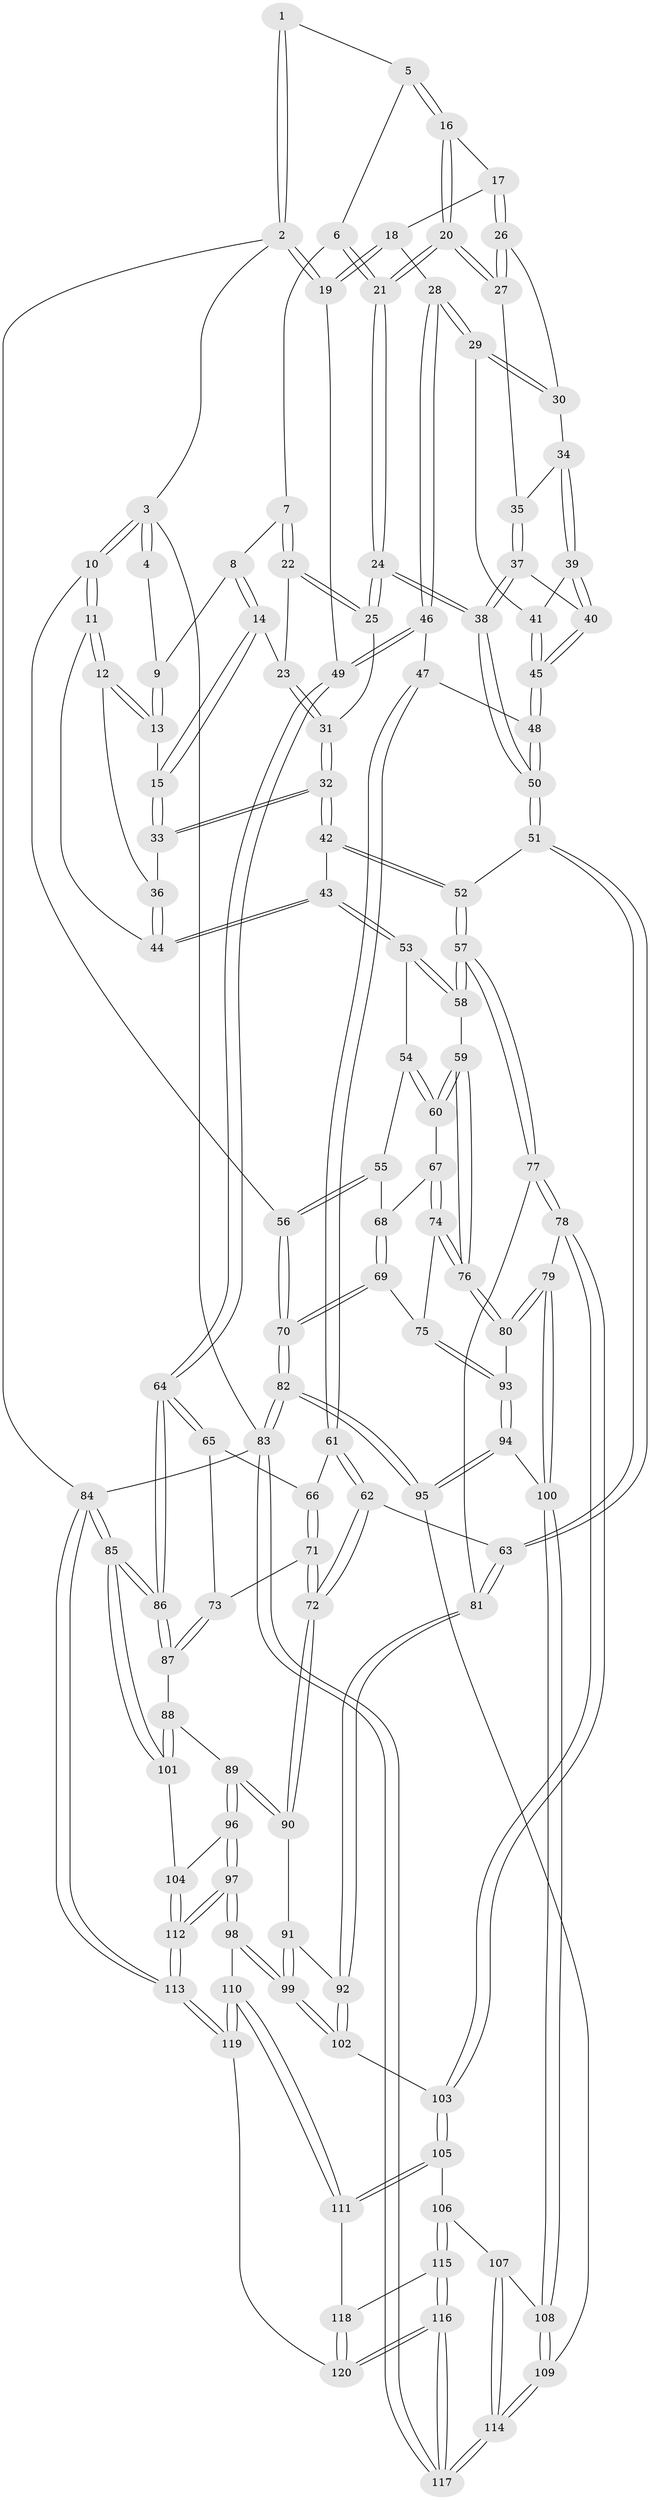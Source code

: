 // coarse degree distribution, {11: 0.013888888888888888, 3: 0.08333333333333333, 5: 0.3333333333333333, 6: 0.125, 4: 0.4166666666666667, 2: 0.013888888888888888, 7: 0.013888888888888888}
// Generated by graph-tools (version 1.1) at 2025/21/03/04/25 18:21:22]
// undirected, 120 vertices, 297 edges
graph export_dot {
graph [start="1"]
  node [color=gray90,style=filled];
  1 [pos="+0.6701433282672808+0"];
  2 [pos="+1+0"];
  3 [pos="+0+0"];
  4 [pos="+0.398860892309679+0"];
  5 [pos="+0.6954932353963311+0"];
  6 [pos="+0.4939211963802548+0.11669493452820207"];
  7 [pos="+0.48220559948053077+0.11470210357886751"];
  8 [pos="+0.41295755357321134+0.010509575133379079"];
  9 [pos="+0.38087393215075366+0"];
  10 [pos="+0+0.13658248743244625"];
  11 [pos="+0.03857298032417892+0.1715041357455883"];
  12 [pos="+0.048299857214119+0.16962095801594904"];
  13 [pos="+0.258725617058519+0.08173962842046625"];
  14 [pos="+0.37045490709000795+0.16931858606807326"];
  15 [pos="+0.34624856092300926+0.17943696994164343"];
  16 [pos="+0.6999208703796267+0"];
  17 [pos="+0.8615394312885337+0.09172812073939168"];
  18 [pos="+0.9499920583680695+0.07576643101741747"];
  19 [pos="+1+0"];
  20 [pos="+0.6724279927813921+0.14676257092194261"];
  21 [pos="+0.6094510767102443+0.23232456223847156"];
  22 [pos="+0.4366190086495992+0.1767375914263658"];
  23 [pos="+0.4008345666081225+0.17401848880163007"];
  24 [pos="+0.5871601837672158+0.30481013403006024"];
  25 [pos="+0.4848001893365316+0.2529076507537221"];
  26 [pos="+0.8587179919504214+0.17353449197434095"];
  27 [pos="+0.696931205709155+0.16188810683497687"];
  28 [pos="+0.9303009719719729+0.24438937004796757"];
  29 [pos="+0.8881940709438017+0.2248362259060313"];
  30 [pos="+0.8592541435771923+0.17736124323235372"];
  31 [pos="+0.4126257207511641+0.2681920624687587"];
  32 [pos="+0.36968013334185607+0.28220448395406983"];
  33 [pos="+0.33429956596005483+0.2092986204275631"];
  34 [pos="+0.7716553334921034+0.21987418551693982"];
  35 [pos="+0.7684444605137261+0.21856216234568265"];
  36 [pos="+0.2875730320375353+0.22636424773170669"];
  37 [pos="+0.716777385915841+0.31568564387400394"];
  38 [pos="+0.5876490675149758+0.30760230822480583"];
  39 [pos="+0.7736375469627699+0.2230558890867987"];
  40 [pos="+0.7615623906702198+0.3271780567892841"];
  41 [pos="+0.8230927223570365+0.27206866735420404"];
  42 [pos="+0.3451189810962076+0.38362828036374547"];
  43 [pos="+0.2751443481846448+0.40111917816363146"];
  44 [pos="+0.25696707131978447+0.37177854998833704"];
  45 [pos="+0.7999697280936218+0.3436362547247919"];
  46 [pos="+1+0.3320900059639645"];
  47 [pos="+0.8605890785305128+0.4211199698968658"];
  48 [pos="+0.8433223664072365+0.4087732072070916"];
  49 [pos="+1+0.3291128207654177"];
  50 [pos="+0.5515395222842842+0.4484453693526238"];
  51 [pos="+0.5488842605893415+0.45362072585504126"];
  52 [pos="+0.5485646567319086+0.4537453843454129"];
  53 [pos="+0.2695730325144391+0.4108148560059993"];
  54 [pos="+0.2416063791240619+0.4332563602930974"];
  55 [pos="+0+0.4175139706639722"];
  56 [pos="+0+0.3391170475134392"];
  57 [pos="+0.46398975712205415+0.5671564831094672"];
  58 [pos="+0.3441916422422654+0.5649219465176543"];
  59 [pos="+0.33727629493877187+0.5706416728749889"];
  60 [pos="+0.1987110290829436+0.5387886279412807"];
  61 [pos="+0.853315272991032+0.46529971048880653"];
  62 [pos="+0.6856363977544657+0.570930764530847"];
  63 [pos="+0.6665472311120098+0.57110007888016"];
  64 [pos="+1+0.5263892344877927"];
  65 [pos="+0.9541025270903999+0.5663847214286396"];
  66 [pos="+0.8844645658337018+0.5387197603910002"];
  67 [pos="+0.19155017783385112+0.5484613117189576"];
  68 [pos="+0.0665978791093706+0.5083403828978614"];
  69 [pos="+0.078743372643468+0.6212165973427802"];
  70 [pos="+0+0.7102856821279037"];
  71 [pos="+0.8619814089152505+0.5876656499333255"];
  72 [pos="+0.8233391602010186+0.6510311857269342"];
  73 [pos="+0.942996766220423+0.6486231427598488"];
  74 [pos="+0.19125801925555125+0.5860074261292673"];
  75 [pos="+0.1284857563421129+0.6451023216299644"];
  76 [pos="+0.2804418229305275+0.6581671479073521"];
  77 [pos="+0.45798864745426837+0.6799558544793071"];
  78 [pos="+0.45098148527987947+0.697085928017809"];
  79 [pos="+0.3030300832124929+0.7096203822149285"];
  80 [pos="+0.2804488622140334+0.6582030967518059"];
  81 [pos="+0.6476359088198883+0.6804748682375642"];
  82 [pos="+0+0.7260519988935121"];
  83 [pos="+0+1"];
  84 [pos="+1+1"];
  85 [pos="+1+0.8953296842161496"];
  86 [pos="+1+0.6435437707139781"];
  87 [pos="+0.9445038064057406+0.6892303465548948"];
  88 [pos="+0.9231833473809431+0.7064155965820417"];
  89 [pos="+0.8733536087296133+0.7143100685223428"];
  90 [pos="+0.8276488189439967+0.6663523419450772"];
  91 [pos="+0.7881528385813886+0.6932040242145302"];
  92 [pos="+0.6550193263650618+0.7138521449349321"];
  93 [pos="+0.13338456482577826+0.7051530738355744"];
  94 [pos="+0.12516339473278448+0.7559077524736154"];
  95 [pos="+0.0949708191728624+0.795027814061154"];
  96 [pos="+0.8551101074131853+0.776624291188121"];
  97 [pos="+0.7106324093321322+0.8804710538355571"];
  98 [pos="+0.706208001326725+0.8769369655268558"];
  99 [pos="+0.7027281373863052+0.8646429958052851"];
  100 [pos="+0.2886632718479879+0.7409263826534179"];
  101 [pos="+1+0.8234102698339576"];
  102 [pos="+0.6533416294061704+0.7540003478758961"];
  103 [pos="+0.4728314720124244+0.7671801716999195"];
  104 [pos="+0.9275042279438974+0.8468601711894748"];
  105 [pos="+0.46900158813617554+0.7918023847994183"];
  106 [pos="+0.3409537783688842+0.8712080309189608"];
  107 [pos="+0.3319552385357034+0.8641460072560163"];
  108 [pos="+0.2998778768012794+0.8239427817211821"];
  109 [pos="+0.12618814483041488+0.8604486327417089"];
  110 [pos="+0.5496790478941679+0.8998110423880519"];
  111 [pos="+0.5334518954314608+0.8915022264359659"];
  112 [pos="+0.8147670648356657+1"];
  113 [pos="+0.8562296174682519+1"];
  114 [pos="+0.12957687367960544+0.9559985210404385"];
  115 [pos="+0.35393405222644286+0.9359442225027099"];
  116 [pos="+0.2768121529130044+1"];
  117 [pos="+0.07119934637286854+1"];
  118 [pos="+0.4656593424798202+0.9259764348966234"];
  119 [pos="+0.5006389723120762+1"];
  120 [pos="+0.465597056492757+1"];
  1 -- 2;
  1 -- 2;
  1 -- 5;
  2 -- 3;
  2 -- 19;
  2 -- 19;
  2 -- 84;
  3 -- 4;
  3 -- 4;
  3 -- 10;
  3 -- 10;
  3 -- 83;
  4 -- 9;
  5 -- 6;
  5 -- 16;
  5 -- 16;
  6 -- 7;
  6 -- 21;
  6 -- 21;
  7 -- 8;
  7 -- 22;
  7 -- 22;
  8 -- 9;
  8 -- 14;
  8 -- 14;
  9 -- 13;
  9 -- 13;
  10 -- 11;
  10 -- 11;
  10 -- 56;
  11 -- 12;
  11 -- 12;
  11 -- 44;
  12 -- 13;
  12 -- 13;
  12 -- 36;
  13 -- 15;
  14 -- 15;
  14 -- 15;
  14 -- 23;
  15 -- 33;
  15 -- 33;
  16 -- 17;
  16 -- 20;
  16 -- 20;
  17 -- 18;
  17 -- 26;
  17 -- 26;
  18 -- 19;
  18 -- 19;
  18 -- 28;
  19 -- 49;
  20 -- 21;
  20 -- 21;
  20 -- 27;
  20 -- 27;
  21 -- 24;
  21 -- 24;
  22 -- 23;
  22 -- 25;
  22 -- 25;
  23 -- 31;
  23 -- 31;
  24 -- 25;
  24 -- 25;
  24 -- 38;
  24 -- 38;
  25 -- 31;
  26 -- 27;
  26 -- 27;
  26 -- 30;
  27 -- 35;
  28 -- 29;
  28 -- 29;
  28 -- 46;
  28 -- 46;
  29 -- 30;
  29 -- 30;
  29 -- 41;
  30 -- 34;
  31 -- 32;
  31 -- 32;
  32 -- 33;
  32 -- 33;
  32 -- 42;
  32 -- 42;
  33 -- 36;
  34 -- 35;
  34 -- 39;
  34 -- 39;
  35 -- 37;
  35 -- 37;
  36 -- 44;
  36 -- 44;
  37 -- 38;
  37 -- 38;
  37 -- 40;
  38 -- 50;
  38 -- 50;
  39 -- 40;
  39 -- 40;
  39 -- 41;
  40 -- 45;
  40 -- 45;
  41 -- 45;
  41 -- 45;
  42 -- 43;
  42 -- 52;
  42 -- 52;
  43 -- 44;
  43 -- 44;
  43 -- 53;
  43 -- 53;
  45 -- 48;
  45 -- 48;
  46 -- 47;
  46 -- 49;
  46 -- 49;
  47 -- 48;
  47 -- 61;
  47 -- 61;
  48 -- 50;
  48 -- 50;
  49 -- 64;
  49 -- 64;
  50 -- 51;
  50 -- 51;
  51 -- 52;
  51 -- 63;
  51 -- 63;
  52 -- 57;
  52 -- 57;
  53 -- 54;
  53 -- 58;
  53 -- 58;
  54 -- 55;
  54 -- 60;
  54 -- 60;
  55 -- 56;
  55 -- 56;
  55 -- 68;
  56 -- 70;
  56 -- 70;
  57 -- 58;
  57 -- 58;
  57 -- 77;
  57 -- 77;
  58 -- 59;
  59 -- 60;
  59 -- 60;
  59 -- 76;
  59 -- 76;
  60 -- 67;
  61 -- 62;
  61 -- 62;
  61 -- 66;
  62 -- 63;
  62 -- 72;
  62 -- 72;
  63 -- 81;
  63 -- 81;
  64 -- 65;
  64 -- 65;
  64 -- 86;
  64 -- 86;
  65 -- 66;
  65 -- 73;
  66 -- 71;
  66 -- 71;
  67 -- 68;
  67 -- 74;
  67 -- 74;
  68 -- 69;
  68 -- 69;
  69 -- 70;
  69 -- 70;
  69 -- 75;
  70 -- 82;
  70 -- 82;
  71 -- 72;
  71 -- 72;
  71 -- 73;
  72 -- 90;
  72 -- 90;
  73 -- 87;
  73 -- 87;
  74 -- 75;
  74 -- 76;
  74 -- 76;
  75 -- 93;
  75 -- 93;
  76 -- 80;
  76 -- 80;
  77 -- 78;
  77 -- 78;
  77 -- 81;
  78 -- 79;
  78 -- 103;
  78 -- 103;
  79 -- 80;
  79 -- 80;
  79 -- 100;
  79 -- 100;
  80 -- 93;
  81 -- 92;
  81 -- 92;
  82 -- 83;
  82 -- 83;
  82 -- 95;
  82 -- 95;
  83 -- 117;
  83 -- 117;
  83 -- 84;
  84 -- 85;
  84 -- 85;
  84 -- 113;
  84 -- 113;
  85 -- 86;
  85 -- 86;
  85 -- 101;
  85 -- 101;
  86 -- 87;
  86 -- 87;
  87 -- 88;
  88 -- 89;
  88 -- 101;
  88 -- 101;
  89 -- 90;
  89 -- 90;
  89 -- 96;
  89 -- 96;
  90 -- 91;
  91 -- 92;
  91 -- 99;
  91 -- 99;
  92 -- 102;
  92 -- 102;
  93 -- 94;
  93 -- 94;
  94 -- 95;
  94 -- 95;
  94 -- 100;
  95 -- 109;
  96 -- 97;
  96 -- 97;
  96 -- 104;
  97 -- 98;
  97 -- 98;
  97 -- 112;
  97 -- 112;
  98 -- 99;
  98 -- 99;
  98 -- 110;
  99 -- 102;
  99 -- 102;
  100 -- 108;
  100 -- 108;
  101 -- 104;
  102 -- 103;
  103 -- 105;
  103 -- 105;
  104 -- 112;
  104 -- 112;
  105 -- 106;
  105 -- 111;
  105 -- 111;
  106 -- 107;
  106 -- 115;
  106 -- 115;
  107 -- 108;
  107 -- 114;
  107 -- 114;
  108 -- 109;
  108 -- 109;
  109 -- 114;
  109 -- 114;
  110 -- 111;
  110 -- 111;
  110 -- 119;
  110 -- 119;
  111 -- 118;
  112 -- 113;
  112 -- 113;
  113 -- 119;
  113 -- 119;
  114 -- 117;
  114 -- 117;
  115 -- 116;
  115 -- 116;
  115 -- 118;
  116 -- 117;
  116 -- 117;
  116 -- 120;
  116 -- 120;
  118 -- 120;
  118 -- 120;
  119 -- 120;
}

